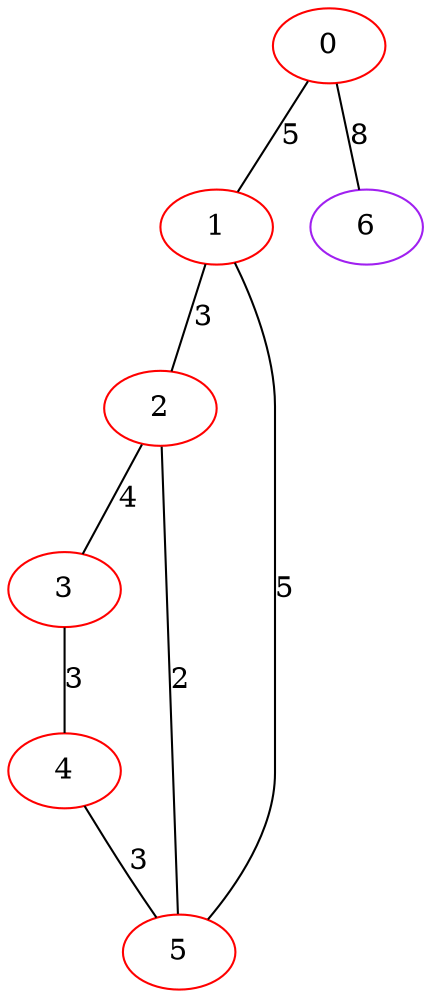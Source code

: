 graph "" {
0 [color=red, weight=1];
1 [color=red, weight=1];
2 [color=red, weight=1];
3 [color=red, weight=1];
4 [color=red, weight=1];
5 [color=red, weight=1];
6 [color=purple, weight=4];
0 -- 1  [key=0, label=5];
0 -- 6  [key=0, label=8];
1 -- 2  [key=0, label=3];
1 -- 5  [key=0, label=5];
2 -- 3  [key=0, label=4];
2 -- 5  [key=0, label=2];
3 -- 4  [key=0, label=3];
4 -- 5  [key=0, label=3];
}
